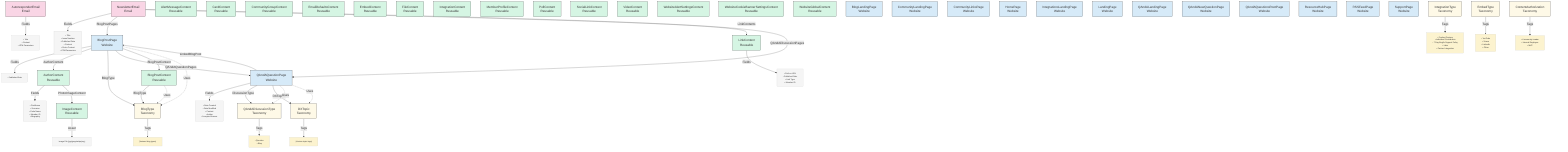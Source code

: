 graph TD
    %% Define all content types
    %% Email Content Types
    AE[AutoresponderEmail<br>Email]
    NE[NewsletterEmail<br>Email]
    
    %% Reusable Content Types
    AMC[AlertMessageContent<br>Reusable]
    AC[AuthorContent<br>Reusable]
    BPC[BlogPostContent<br>Reusable]
    CC[CardContent<br>Reusable]
    CGC[CommunityGroupContent<br>Reusable]
    EDC[EmailDefaultsContent<br>Reusable]
    EC[EmbedContent<br>Reusable]
    FC[FileContent<br>Reusable]
    IC[ImageContent<br>Reusable]
    INC[IntegrationContent<br>Reusable]
    LC[LinkContent<br>Reusable]
    MPC[MemberProfileContent<br>Reusable]
    PC[PollContent<br>Reusable]
    SLC[SocialLinkContent<br>Reusable]
    VC[VideoContent<br>Reusable]
    WBSC[WebsiteAlertSettingsContent<br>Reusable]
    WCBSC[WebsiteCookieBannerSettingsContent<br>Reusable]
    WGC[WebsiteGlobalContent<br>Reusable]
    
    %% Web Page Content Types
    BLP[BlogLandingPage<br>Website]
    BPP[BlogPostPage<br>Website]
    CLP[CommunityLandingPage<br>Website]
    CLP2[CommunityLinksPage<br>Website]
    HP[HomePage<br>Website]
    ILP[IntegrationsLandingPage<br>Website]
    LP[LandingPage<br>Website]
    QALP[QAndALandingPage<br>Website]
    QANQP[QAndANewQuestionPage<br>Website]
    QQP[QAndAQuestionPage<br>Website]
    QAQRP[QAndAQuestionsRootPage<br>Website]
    RHP[ResourceHubPage<br>Website]
    RSSF[RSSFeedPage<br>Website]
    SP[SupportPage<br>Website]
    
    %% Taxonomies
    BT[BlogType<br>Taxonomy]
    QDT[QAndADiscussionType<br>Taxonomy]
    DXT[DXTopic<br>Taxonomy]
    IT[IntegrationType<br>Taxonomy]
    CAT[ContentAuthorization<br>Taxonomy]
    ET[EmbedType<br>Taxonomy]
    
    %% Content Relationships - Email
    AE -->|Fields| AE_FIELDS["• Title<br>• Content<br>• UTM Parameters"]
    
    NE -->|Fields| NE_FIELDS["• Title<br>• Issue Number<br>• Published Date<br>• Content<br>• Outro Content<br>• UTM Parameters"]
    NE -->|BlogPostPages| BPP
    NE -->|LinkContents| LC
    NE -->|QAndADiscussionPages| QQP
    
    %% Content Relationships - Reusable
    AC -->|Fields| AC_FIELDS["• FirstName<br>• Surname<br>• Code Name<br>• Member ID<br>• Biography"]
    AC -->|PhotoImageContent| IC
    
    BPC -->|BlogType| BT
    
    IC -->|Asset| IC_FIELDS["Image File (jpg/jpeg/webp/png)"]
    
    LC -->|Fields| LC_FIELDS["• Path or URL<br>• Published Date<br>• Link Type<br>• Member ID"]
    
    %% Content Relationships - Web Page
    BPP -->|Fields| BPP_FIELDS["• Published Date"]
    BPP -->|AuthorContent| AC
    BPP -->|BlogType| BT
    BPP -->|QAndAQuestionPages| QQP
    BPP -->|BlogPostContent| BPC
    
    QQP -->|Fields| QQP_FIELDS["• Date Created<br>• Date Modified<br>• Content<br>• Author<br>• Accepted Answer"]
    QQP -->|DiscussionType| QDT
    QQP -->|DXTopics| DXT
    QQP -->|LinkedBlogPost| BPP
    
    %% Taxonomy Tags
    QDT -->|Tags| QDT_TAGS["• Question<br>• Blog"]
    BT -->|Tags| BT_TAGS["(Various blog types)"]
    DXT -->|Tags| DXT_TAGS["(Various topic tags)"]
    IT -->|Tags| IT_TAGS["• Product Feature<br>• Individual Contribution<br>• 7 Day Bugfix Support Policy<br>• Labs<br>• Partner Integration"]
    ET -->|Tags| ET_TAGS["• YouTube<br>• Vimeo<br>• LinkedIn<br>• Other"]
    CAT -->|Tags| CAT_TAGS["• Community Leader<br>• Internal Employee<br>• MVP"]
    
    %% Taxonomy Field Connections
    BPC -.->|Uses| BT
    BPP -.->|Uses| BT
    QQP -.->|Uses| QDT
    QQP -.->|Uses| DXT
    
    %% Styling
    classDef email fill:#f9d5e5,stroke:#333,stroke-width:1px
    classDef reusable fill:#d5f5e3,stroke:#333,stroke-width:1px
    classDef webpage fill:#d6eaf8,stroke:#333,stroke-width:1px
    classDef taxonomy fill:#fef9e7,stroke:#333,stroke-width:1px
    classDef fields fill:#f5f5f5,stroke:#ccc,stroke-width:1px,font-size:10px
    classDef taxonomyTags fill:#fcf3cf,stroke:#ccc,stroke-width:1px,font-size:10px
    
    class AE,NE email
    class AMC,AC,BPC,CC,CGC,EDC,EC,FC,IC,INC,LC,MPC,PC,SLC,VC,WBSC,WCBSC,WGC reusable
    class BLP,BPP,CLP,CLP2,HP,ILP,LP,QALP,QANQP,QQP,QAQRP,RHP,RSSF,SP webpage
    class BT,QDT,DXT,IT,CAT,ET taxonomy
    class AE_FIELDS,NE_FIELDS,AC_FIELDS,IC_FIELDS,LC_FIELDS,BPP_FIELDS,QQP_FIELDS fields
    class QDT_TAGS,BT_TAGS,DXT_TAGS,IT_TAGS,ET_TAGS,CAT_TAGS taxonomyTags